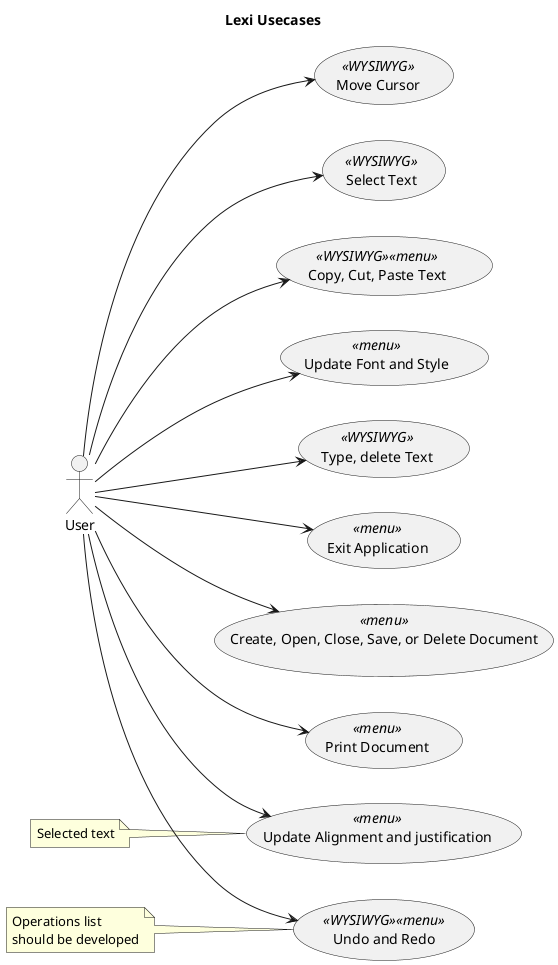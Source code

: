 @startuml

title Lexi Usecases

'allowmixing
left to right direction

:User: as USR
':Admin: as ADM

'USR <|- ADM

DOCCRUD as  (Create, Open, Close, Save, or Delete Document) <<menu>>
DOCPRN as (Print Document) <<menu>>

CURMOV as (Move Cursor) <<WYSIWYG>>

TXTSEL as (Select Text) <<WYSIWYG>>
TXTCUTPASTE as (Copy, Cut, Paste Text)  <<WYSIWYG>> <<menu>>
TXTFONT as (Update Font and Style) <<menu>>
TXTFMT as (Update Alignment and justification) <<menu>>
TXTTYP as (Type, delete Text)  <<WYSIWYG>>
TXTHST as (Undo and Redo) <<WYSIWYG>><<menu>>

APPEXT as (Exit Application) <<menu>>

USR --> APPEXT

USR --> DOCCRUD
USR --> DOCPRN

USR --> CURMOV

USR --> TXTTYP
USR --> TXTSEL
USR --> TXTCUTPASTE
USR --> TXTFONT
USR --> TXTFMT
USR --> TXTHST

note as nTXTFMT
    Selected text
end note
nTXTFMT .. TXTFMT

note as nTXTHST
    Operations list 
    should be developed
end note
nTXTHST .. TXTHST


@enduml
